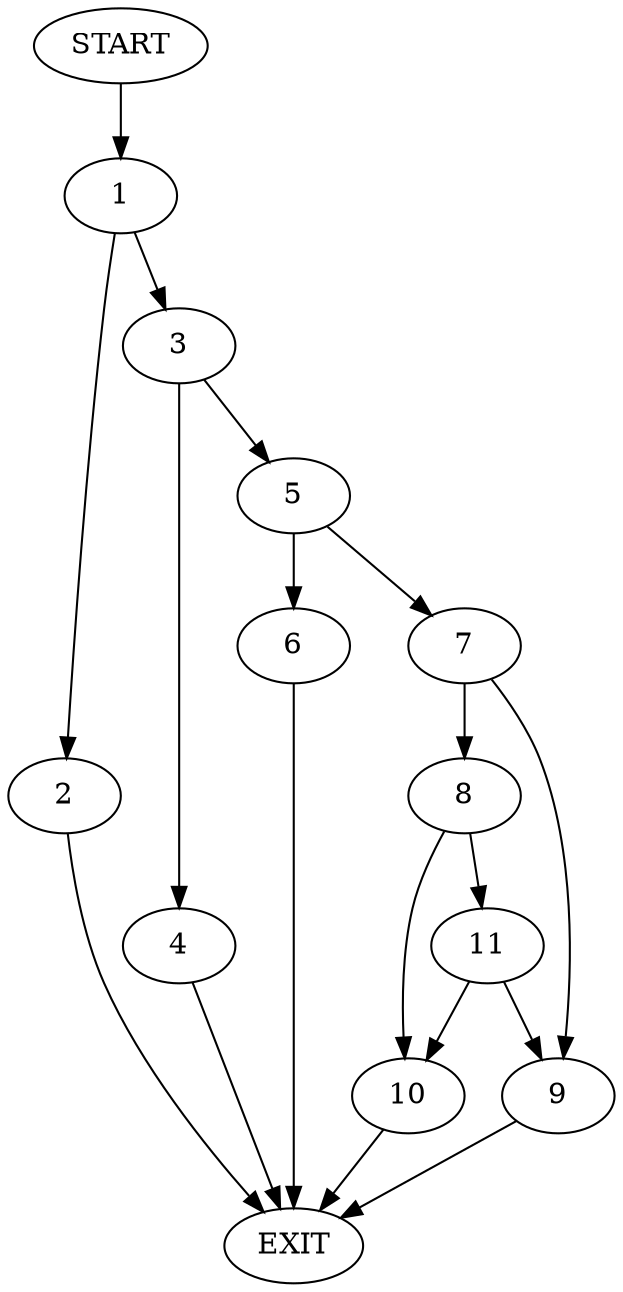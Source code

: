 digraph {
0 [label="START"]
12 [label="EXIT"]
0 -> 1
1 -> 2
1 -> 3
2 -> 12
3 -> 4
3 -> 5
4 -> 12
5 -> 6
5 -> 7
6 -> 12
7 -> 8
7 -> 9
8 -> 10
8 -> 11
9 -> 12
11 -> 10
11 -> 9
10 -> 12
}
